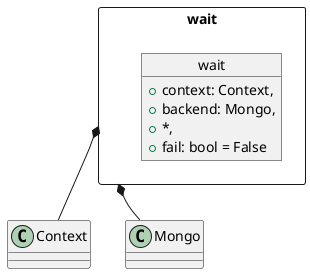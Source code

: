 @startuml
package wait <<Rectangle>> {

    object wait {
        +context: Context,
        +backend: Mongo,
        +*,
        +fail: bool = False
    }
}

wait *-- Context
wait *-- Mongo
@enduml
